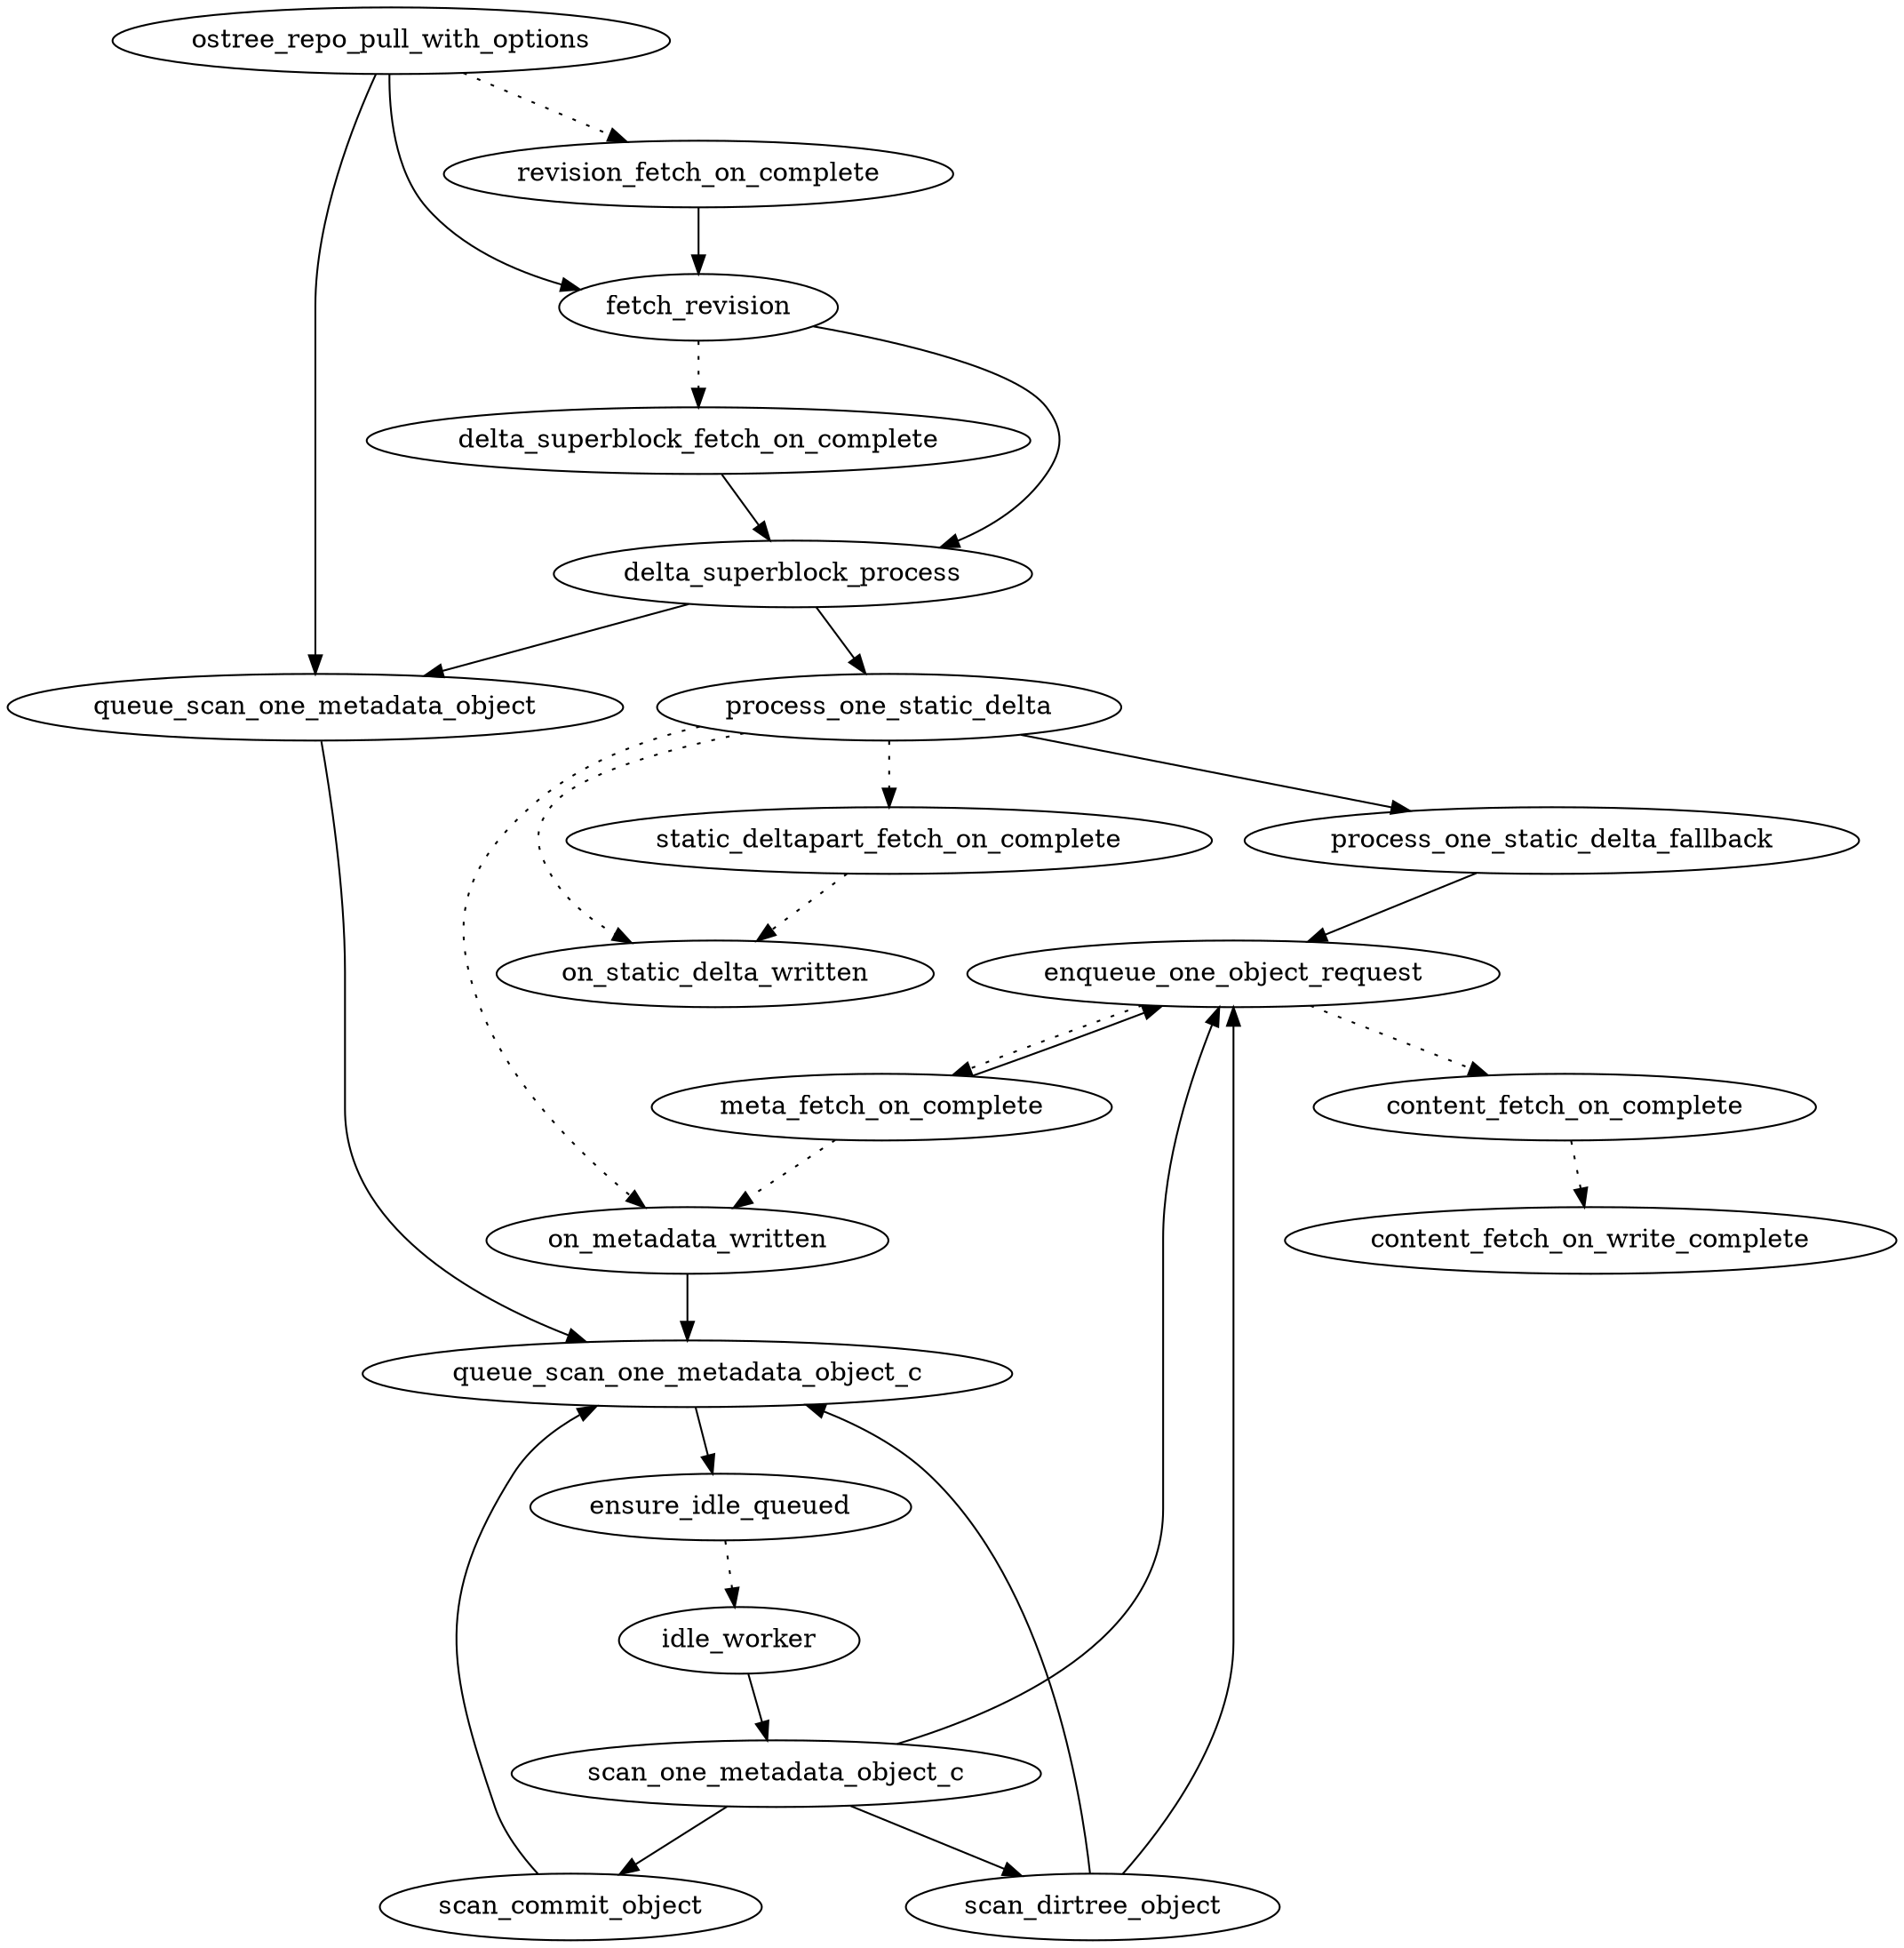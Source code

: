 digraph x {
  content_fetch_on_complete -> content_fetch_on_write_complete [style=dotted];
  delta_superblock_fetch_on_complete -> delta_superblock_process;
  delta_superblock_process -> process_one_static_delta;
  delta_superblock_process -> queue_scan_one_metadata_object;
  enqueue_one_object_request -> content_fetch_on_complete  [style=dotted];
  enqueue_one_object_request -> meta_fetch_on_complete [style=dotted];
  ensure_idle_queued -> idle_worker [style=dotted];
  fetch_revision -> delta_superblock_fetch_on_complete  [style=dotted];
  fetch_revision -> delta_superblock_process;
  idle_worker -> scan_one_metadata_object_c;
  meta_fetch_on_complete -> enqueue_one_object_request;
  meta_fetch_on_complete -> on_metadata_written [style=dotted];
  on_metadata_written -> queue_scan_one_metadata_object_c;
  process_one_static_delta -> on_metadata_written [style=dotted];
  process_one_static_delta -> on_static_delta_written [style=dotted];
  process_one_static_delta -> process_one_static_delta_fallback;
  process_one_static_delta -> static_deltapart_fetch_on_complete [style=dotted];
  process_one_static_delta_fallback -> enqueue_one_object_request;
  queue_scan_one_metadata_object -> queue_scan_one_metadata_object_c;
  queue_scan_one_metadata_object_c -> ensure_idle_queued;
  scan_commit_object -> queue_scan_one_metadata_object_c;
  scan_dirtree_object -> enqueue_one_object_request;
  scan_dirtree_object -> queue_scan_one_metadata_object_c;
  scan_one_metadata_object_c -> enqueue_one_object_request;
  scan_one_metadata_object_c -> scan_commit_object;
  scan_one_metadata_object_c -> scan_dirtree_object;
  static_deltapart_fetch_on_complete -> on_static_delta_written [style=dotted];
  ostree_repo_pull_with_options -> fetch_revision;
  ostree_repo_pull_with_options -> revision_fetch_on_complete [style=dotted];
  ostree_repo_pull_with_options -> queue_scan_one_metadata_object;
  revision_fetch_on_complete -> fetch_revision;
  // on_static_delta_written
}

